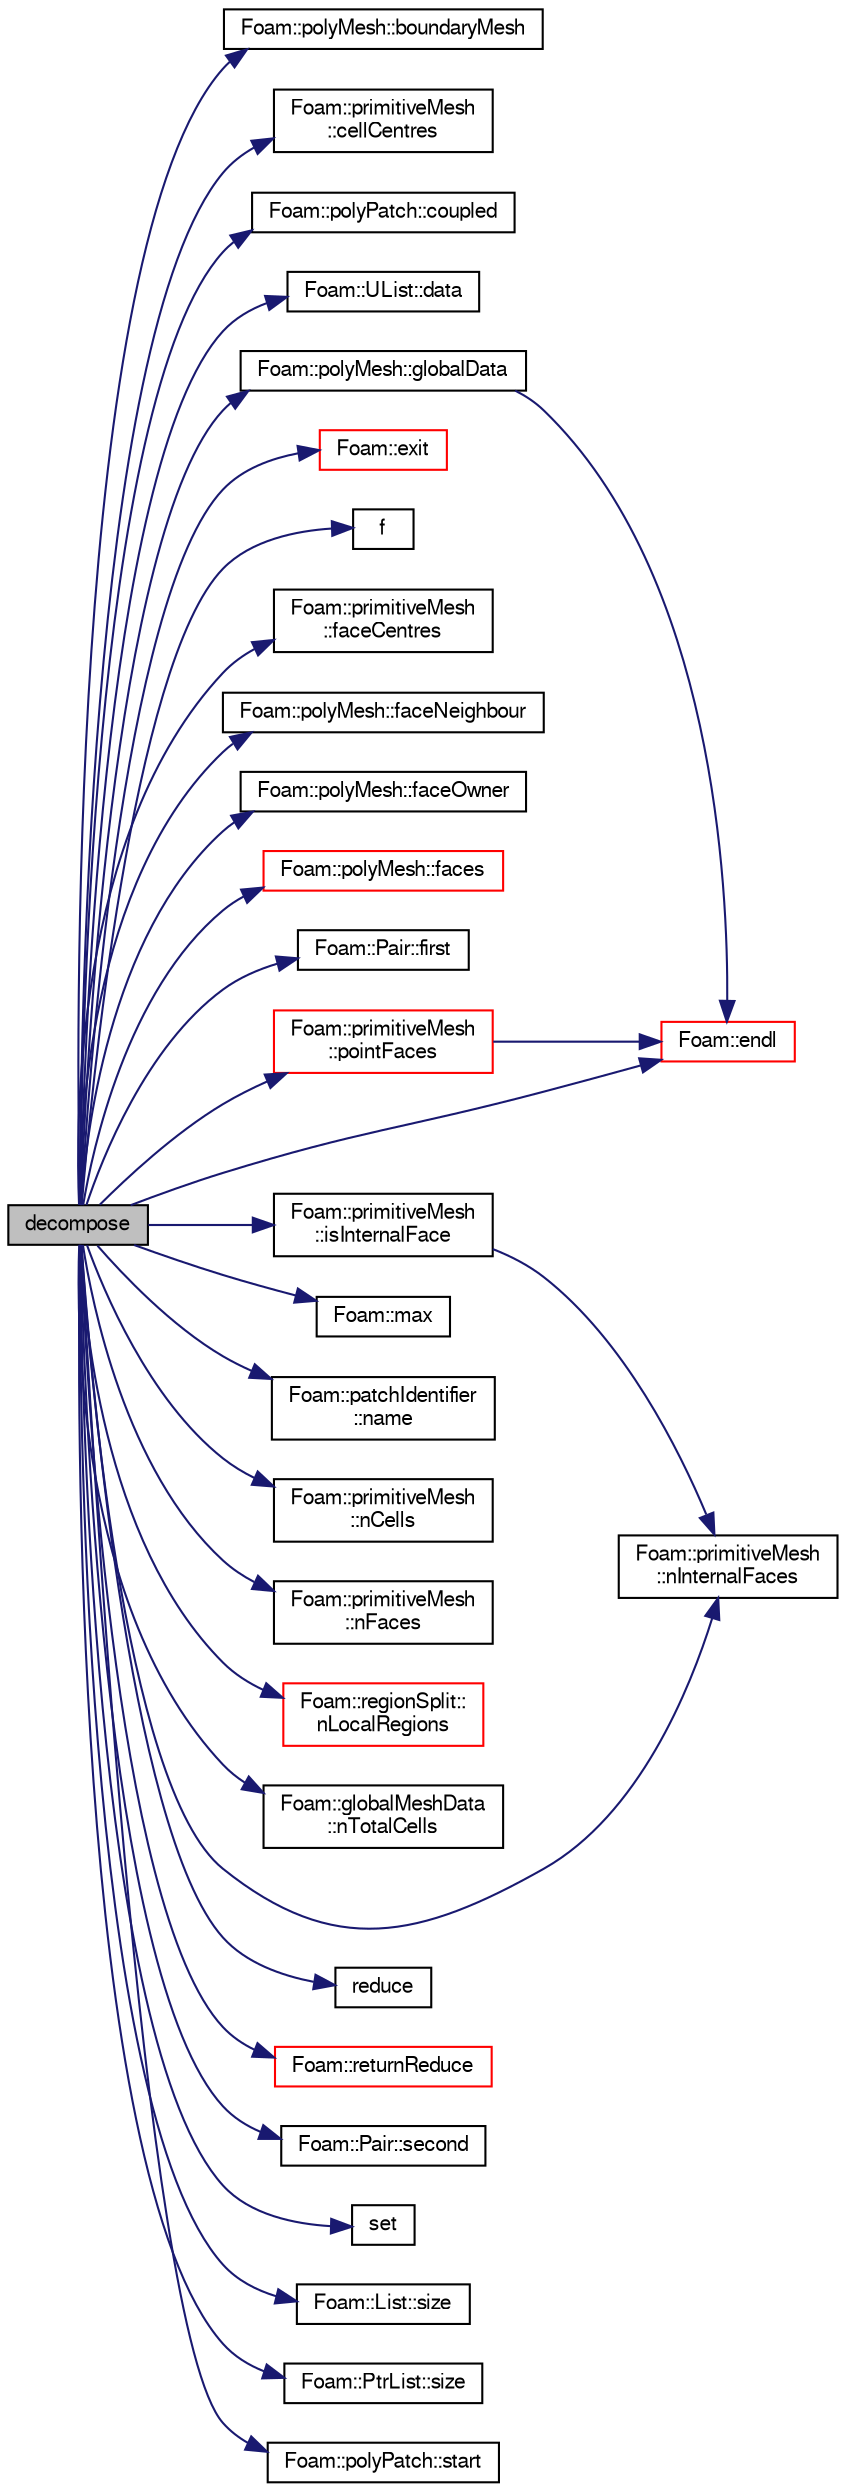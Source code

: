 digraph "decompose"
{
  bgcolor="transparent";
  edge [fontname="FreeSans",fontsize="10",labelfontname="FreeSans",labelfontsize="10"];
  node [fontname="FreeSans",fontsize="10",shape=record];
  rankdir="LR";
  Node1 [label="decompose",height=0.2,width=0.4,color="black", fillcolor="grey75", style="filled" fontcolor="black"];
  Node1 -> Node2 [color="midnightblue",fontsize="10",style="solid",fontname="FreeSans"];
  Node2 [label="Foam::polyMesh::boundaryMesh",height=0.2,width=0.4,color="black",URL="$a01861.html#a6b7f5ba89250dbd7a1c6c7860ab60fe3",tooltip="Return boundary mesh. "];
  Node1 -> Node3 [color="midnightblue",fontsize="10",style="solid",fontname="FreeSans"];
  Node3 [label="Foam::primitiveMesh\l::cellCentres",height=0.2,width=0.4,color="black",URL="$a01911.html#a18743c2f09a076c507cadbb35a86fb24"];
  Node1 -> Node4 [color="midnightblue",fontsize="10",style="solid",fontname="FreeSans"];
  Node4 [label="Foam::polyPatch::coupled",height=0.2,width=0.4,color="black",URL="$a01877.html#acffd678e538fc569f301aacdb4f019b7",tooltip="Return true if this patch is geometrically coupled (i.e. faces and. "];
  Node1 -> Node5 [color="midnightblue",fontsize="10",style="solid",fontname="FreeSans"];
  Node5 [label="Foam::UList::data",height=0.2,width=0.4,color="black",URL="$a02659.html#adc1e16b293a89a9ccc9541058b5ca560",tooltip="Return a pointer to the first data element,. "];
  Node1 -> Node6 [color="midnightblue",fontsize="10",style="solid",fontname="FreeSans"];
  Node6 [label="Foam::endl",height=0.2,width=0.4,color="red",URL="$a10237.html#a2db8fe02a0d3909e9351bb4275b23ce4",tooltip="Add newline and flush stream. "];
  Node1 -> Node7 [color="midnightblue",fontsize="10",style="solid",fontname="FreeSans"];
  Node7 [label="Foam::exit",height=0.2,width=0.4,color="red",URL="$a10237.html#a06ca7250d8e89caf05243ec094843642"];
  Node1 -> Node8 [color="midnightblue",fontsize="10",style="solid",fontname="FreeSans"];
  Node8 [label="f",height=0.2,width=0.4,color="black",URL="$a03529.html#a888be93833ac7a23170555c69c690288"];
  Node1 -> Node9 [color="midnightblue",fontsize="10",style="solid",fontname="FreeSans"];
  Node9 [label="Foam::primitiveMesh\l::faceCentres",height=0.2,width=0.4,color="black",URL="$a01911.html#a56749206c7d38a4c3cfbf4103547e555"];
  Node1 -> Node10 [color="midnightblue",fontsize="10",style="solid",fontname="FreeSans"];
  Node10 [label="Foam::polyMesh::faceNeighbour",height=0.2,width=0.4,color="black",URL="$a01861.html#ad03ef02786858ab9d5e2776a4731c77c",tooltip="Return face neighbour. "];
  Node1 -> Node11 [color="midnightblue",fontsize="10",style="solid",fontname="FreeSans"];
  Node11 [label="Foam::polyMesh::faceOwner",height=0.2,width=0.4,color="black",URL="$a01861.html#a6d4def83436c9aa4dc68e8e42c5cf268",tooltip="Return face owner. "];
  Node1 -> Node12 [color="midnightblue",fontsize="10",style="solid",fontname="FreeSans"];
  Node12 [label="Foam::polyMesh::faces",height=0.2,width=0.4,color="red",URL="$a01861.html#a4434536d50d4c14116249da802a1e2b2",tooltip="Return raw faces. "];
  Node1 -> Node13 [color="midnightblue",fontsize="10",style="solid",fontname="FreeSans"];
  Node13 [label="Foam::Pair::first",height=0.2,width=0.4,color="black",URL="$a01710.html#a69ef5dddb2067ac3fb125632597a61b9",tooltip="Return first. "];
  Node1 -> Node14 [color="midnightblue",fontsize="10",style="solid",fontname="FreeSans"];
  Node14 [label="Foam::polyMesh::globalData",height=0.2,width=0.4,color="black",URL="$a01861.html#ad152d9d2d71b7bb6ab77c5ef580cb8ee",tooltip="Return parallel info. "];
  Node14 -> Node6 [color="midnightblue",fontsize="10",style="solid",fontname="FreeSans"];
  Node1 -> Node15 [color="midnightblue",fontsize="10",style="solid",fontname="FreeSans"];
  Node15 [label="Foam::primitiveMesh\l::isInternalFace",height=0.2,width=0.4,color="black",URL="$a01911.html#a836bb7ec097736e6d0c7903e486776a8",tooltip="Return true if given face label is internal to the mesh. "];
  Node15 -> Node16 [color="midnightblue",fontsize="10",style="solid",fontname="FreeSans"];
  Node16 [label="Foam::primitiveMesh\l::nInternalFaces",height=0.2,width=0.4,color="black",URL="$a01911.html#aa1eec60bd258a70018b8ffda0dced7bb"];
  Node1 -> Node17 [color="midnightblue",fontsize="10",style="solid",fontname="FreeSans"];
  Node17 [label="Foam::max",height=0.2,width=0.4,color="black",URL="$a10237.html#ac993e906cf2774ae77e666bc24e81733"];
  Node1 -> Node18 [color="midnightblue",fontsize="10",style="solid",fontname="FreeSans"];
  Node18 [label="Foam::patchIdentifier\l::name",height=0.2,width=0.4,color="black",URL="$a01749.html#a75b72488d2e82151b025744974919d5d",tooltip="Return name. "];
  Node1 -> Node19 [color="midnightblue",fontsize="10",style="solid",fontname="FreeSans"];
  Node19 [label="Foam::primitiveMesh\l::nCells",height=0.2,width=0.4,color="black",URL="$a01911.html#ae79b5e96cf8d9a4e6b3993e6f2709374"];
  Node1 -> Node20 [color="midnightblue",fontsize="10",style="solid",fontname="FreeSans"];
  Node20 [label="Foam::primitiveMesh\l::nFaces",height=0.2,width=0.4,color="black",URL="$a01911.html#a9be088de373a98524a153de7da0e92e8"];
  Node1 -> Node16 [color="midnightblue",fontsize="10",style="solid",fontname="FreeSans"];
  Node1 -> Node21 [color="midnightblue",fontsize="10",style="solid",fontname="FreeSans"];
  Node21 [label="Foam::regionSplit::\lnLocalRegions",height=0.2,width=0.4,color="red",URL="$a02081.html#abb30b377ae0b502454a8de06f7ac82ad",tooltip="Return local number of regions. "];
  Node1 -> Node22 [color="midnightblue",fontsize="10",style="solid",fontname="FreeSans"];
  Node22 [label="Foam::globalMeshData\l::nTotalCells",height=0.2,width=0.4,color="black",URL="$a00908.html#a0c74afe8b415da10b6dd87d084d79b7f",tooltip="Return total number of cells in decomposed mesh. "];
  Node1 -> Node23 [color="midnightblue",fontsize="10",style="solid",fontname="FreeSans"];
  Node23 [label="Foam::primitiveMesh\l::pointFaces",height=0.2,width=0.4,color="red",URL="$a01911.html#a758f775d09e1be4cdd80daea4e402f55"];
  Node23 -> Node6 [color="midnightblue",fontsize="10",style="solid",fontname="FreeSans"];
  Node1 -> Node24 [color="midnightblue",fontsize="10",style="solid",fontname="FreeSans"];
  Node24 [label="reduce",height=0.2,width=0.4,color="black",URL="$a03307.html#a7e75e85c10d868cb08e09130f3121152"];
  Node1 -> Node25 [color="midnightblue",fontsize="10",style="solid",fontname="FreeSans"];
  Node25 [label="Foam::returnReduce",height=0.2,width=0.4,color="red",URL="$a10237.html#a8d528a67d2a9c6fe4fb94bc86872624b"];
  Node1 -> Node26 [color="midnightblue",fontsize="10",style="solid",fontname="FreeSans"];
  Node26 [label="Foam::Pair::second",height=0.2,width=0.4,color="black",URL="$a01710.html#a4735f680939b3f5fec1e4a8d34549d6f",tooltip="Return second. "];
  Node1 -> Node27 [color="midnightblue",fontsize="10",style="solid",fontname="FreeSans"];
  Node27 [label="set",height=0.2,width=0.4,color="black",URL="$a02890.html#a39d8e17e34dfdbc73f17054d4077bcca"];
  Node1 -> Node28 [color="midnightblue",fontsize="10",style="solid",fontname="FreeSans"];
  Node28 [label="Foam::List::size",height=0.2,width=0.4,color="black",URL="$a01325.html#a8a5f6fa29bd4b500caf186f60245b384",tooltip="Override size to be inconsistent with allocated storage. "];
  Node1 -> Node29 [color="midnightblue",fontsize="10",style="solid",fontname="FreeSans"];
  Node29 [label="Foam::PtrList::size",height=0.2,width=0.4,color="black",URL="$a01975.html#a723361dc2020160f5492e8fe2d09fa44",tooltip="Return the number of elements in the PtrList. "];
  Node1 -> Node30 [color="midnightblue",fontsize="10",style="solid",fontname="FreeSans"];
  Node30 [label="Foam::polyPatch::start",height=0.2,width=0.4,color="black",URL="$a01877.html#a861f370e41af7d54d7ff91da65de6e6a",tooltip="Return start label of this patch in the polyMesh face list. "];
}
